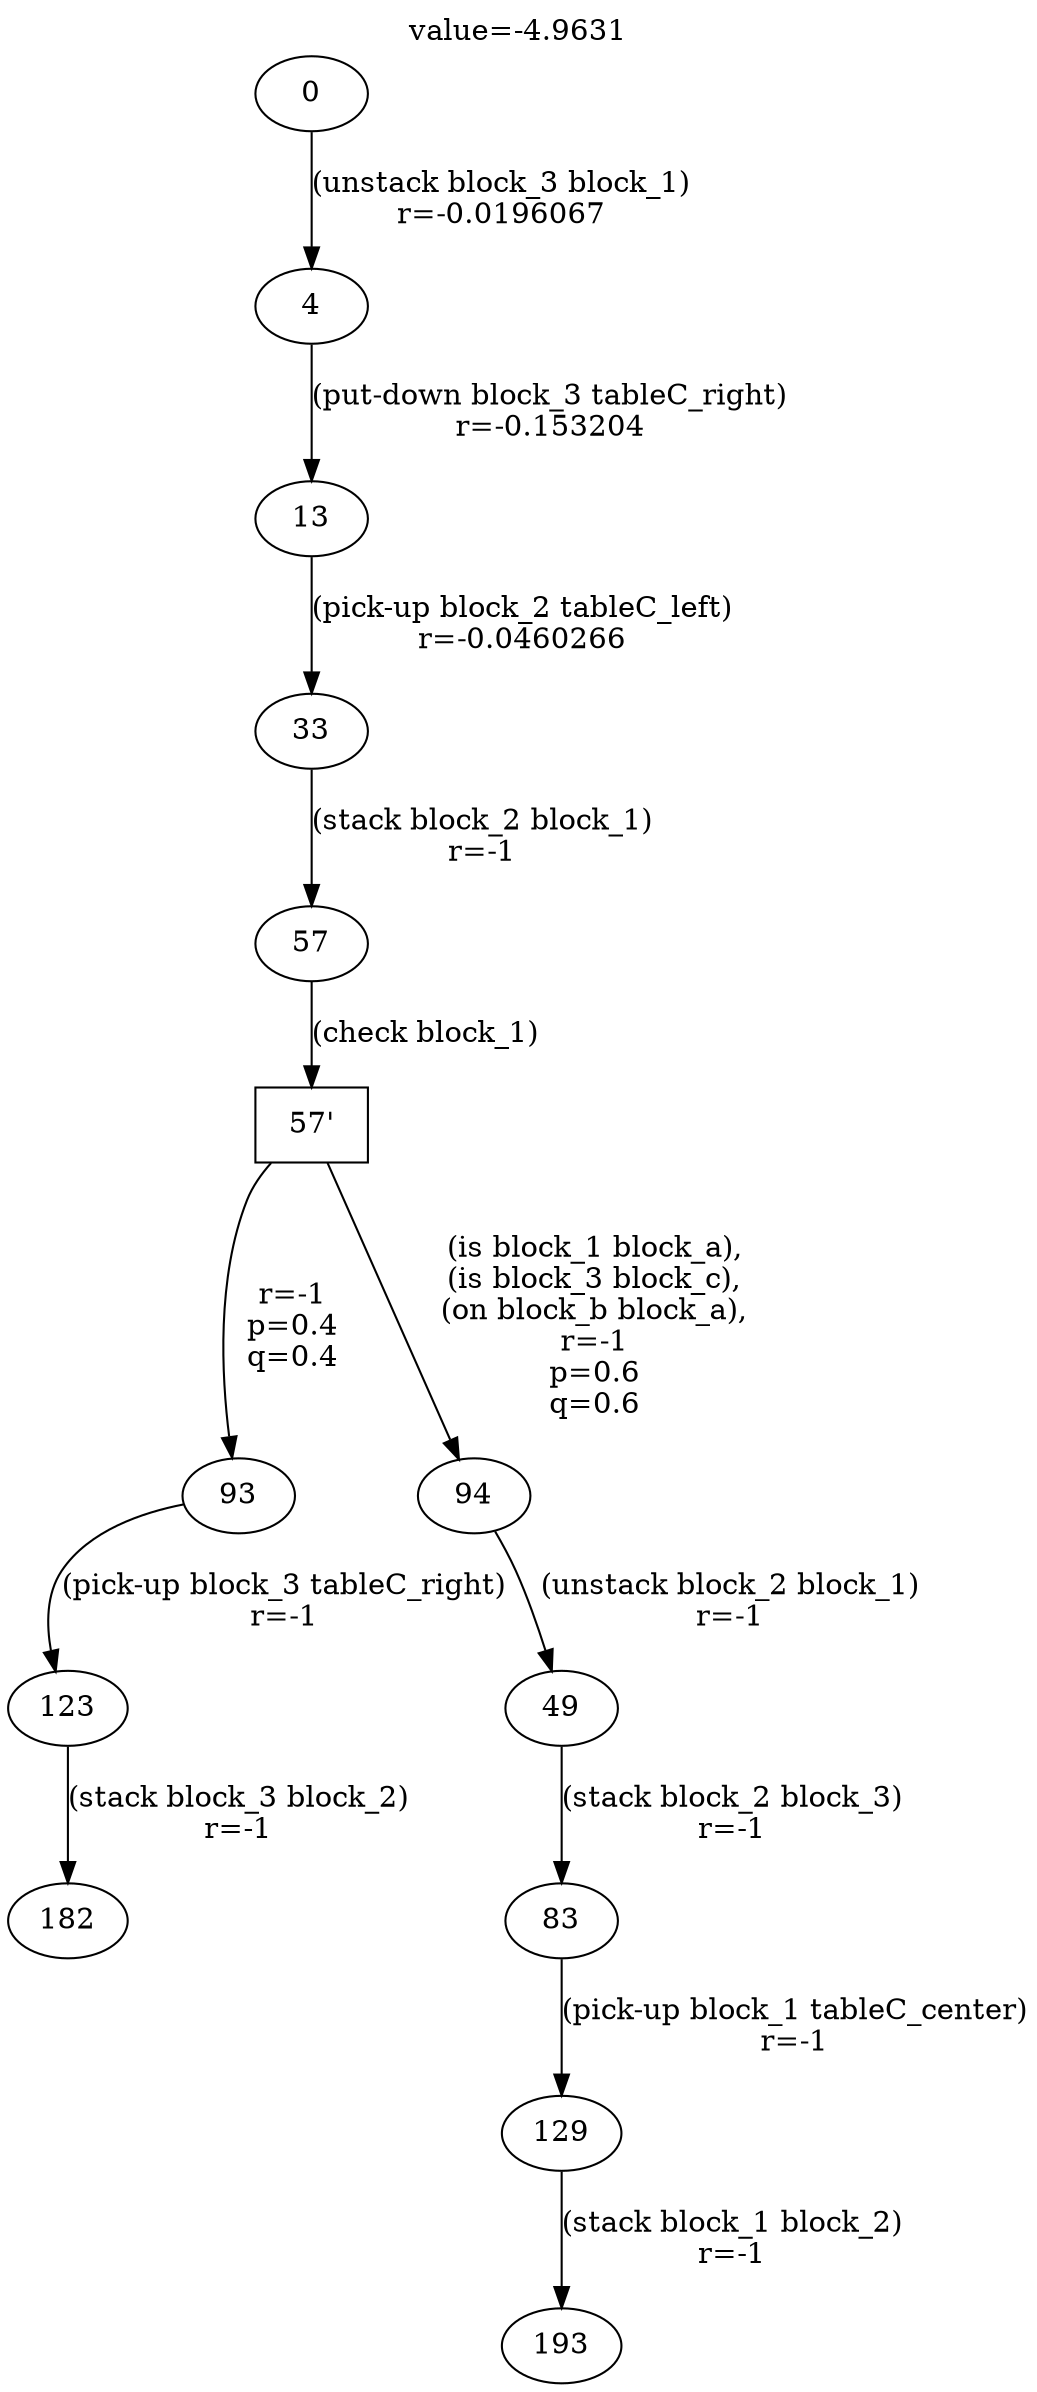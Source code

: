digraph g{
label="value=-4.9631"
labelloc=top
0->4 [ label="(unstack block_3 block_1)
r=-0.0196067" ];
4->13 [ label="(put-down block_3 tableC_right)
r=-0.153204" ];
13->33 [ label="(pick-up block_2 tableC_left)
r=-0.0460266" ];
33->57 [ label="(stack block_2 block_1)
r=-1" ];
"57'" [ shape=box ] ;
57->"57'" [ label="(check block_1)" ];
"57'"->93 [ label="
r=-1
p=0.4
q=0.4" ];
93->123 [ label="(pick-up block_3 tableC_right)
r=-1" ];
123->182 [ label="(stack block_3 block_2)
r=-1" ];
"57'"->94 [ label="
(is block_1 block_a),
(is block_3 block_c),
(on block_b block_a),
r=-1
p=0.6
q=0.6" ];
94->49 [ label="(unstack block_2 block_1)
r=-1" ];
49->83 [ label="(stack block_2 block_3)
r=-1" ];
83->129 [ label="(pick-up block_1 tableC_center)
r=-1" ];
129->193 [ label="(stack block_1 block_2)
r=-1" ];
}
